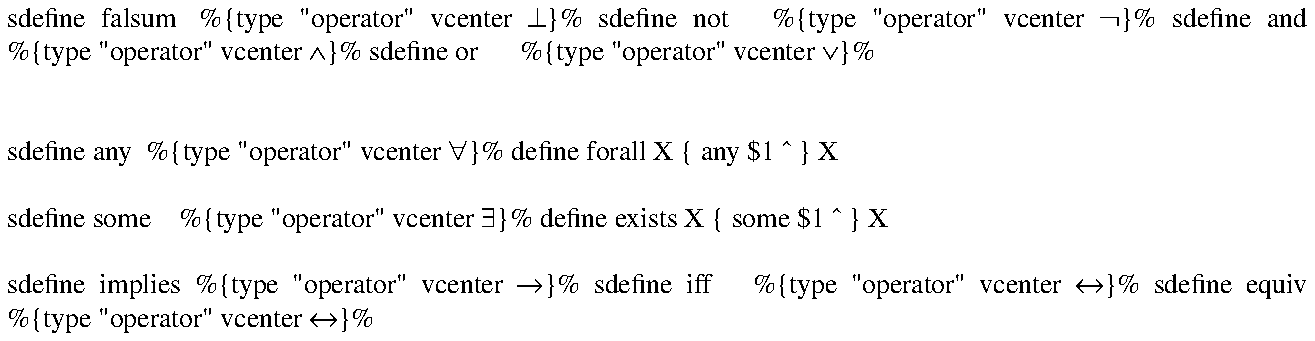 .EQ
sdefine falsum  %{type "operator" vcenter \[pp]}%
sdefine not     %{type "operator" vcenter \[no]}%
sdefine and     %{type "operator" vcenter \[AN]}%
sdefine or      %{type "operator" vcenter \[OR]}%


sdefine any  %{type "operator" vcenter \[fa]}%
define forall X { any $1 ^ } X

sdefine some    %{type "operator" vcenter \[te]}%
define exists X { some $1 ^ } X

sdefine implies %{type "operator" vcenter \[->]}%
sdefine iff     %{type "operator" vcenter \[<>]}%
sdefine equiv   %{type "operator" vcenter \[<>]}%
.EN

.PS

scale=2.54
moveht=0.75
boxht=0.75
movewid=0.9

depth=0;
max_depth=1

stepno=0;
step_total=0;

define set_steps_and_depths {
	step_total = $1;
	max_depth  = $2;
	stepno=0;
}

define start_proof {
	$1: box invis at depth*movewid,(step_total-stepno)*moveht;
	depth=depth+1;	
}

define line_from_to {
	line from $1 to $2
}

define end_proof {
	depth=depth-1;	
	move to	$1.w.x,last box.sw.y;
	line to $1.w.x,$1.sw.y-0.15;
}

define add_premis {
	add_step($1,$2,$3)
}

define premis_end {
	move to	$1.w.x,last box.sw.y; line right
}

define add_step {
	stepno=stepno+1;
	move to $1.nw;
	for i=1 to stepno do {
		move down;
	}
	box invis sprintf("%g",stepno) rjust with .e at -0.1,(step_total-stepno)*moveht;
	if depth == 1 then { 
		box invis  $2 ljust with .c at $1.w.x+0.1,(step_total-stepno)*moveht;
	} else {
		box invis  $2 ljust with .c at $1.w.x+0.1,(step_total-stepno)*moveht;
	}
	box invis $3 ljust at max_depth*movewid,(step_total-stepno)*moveht;
}
.PE
